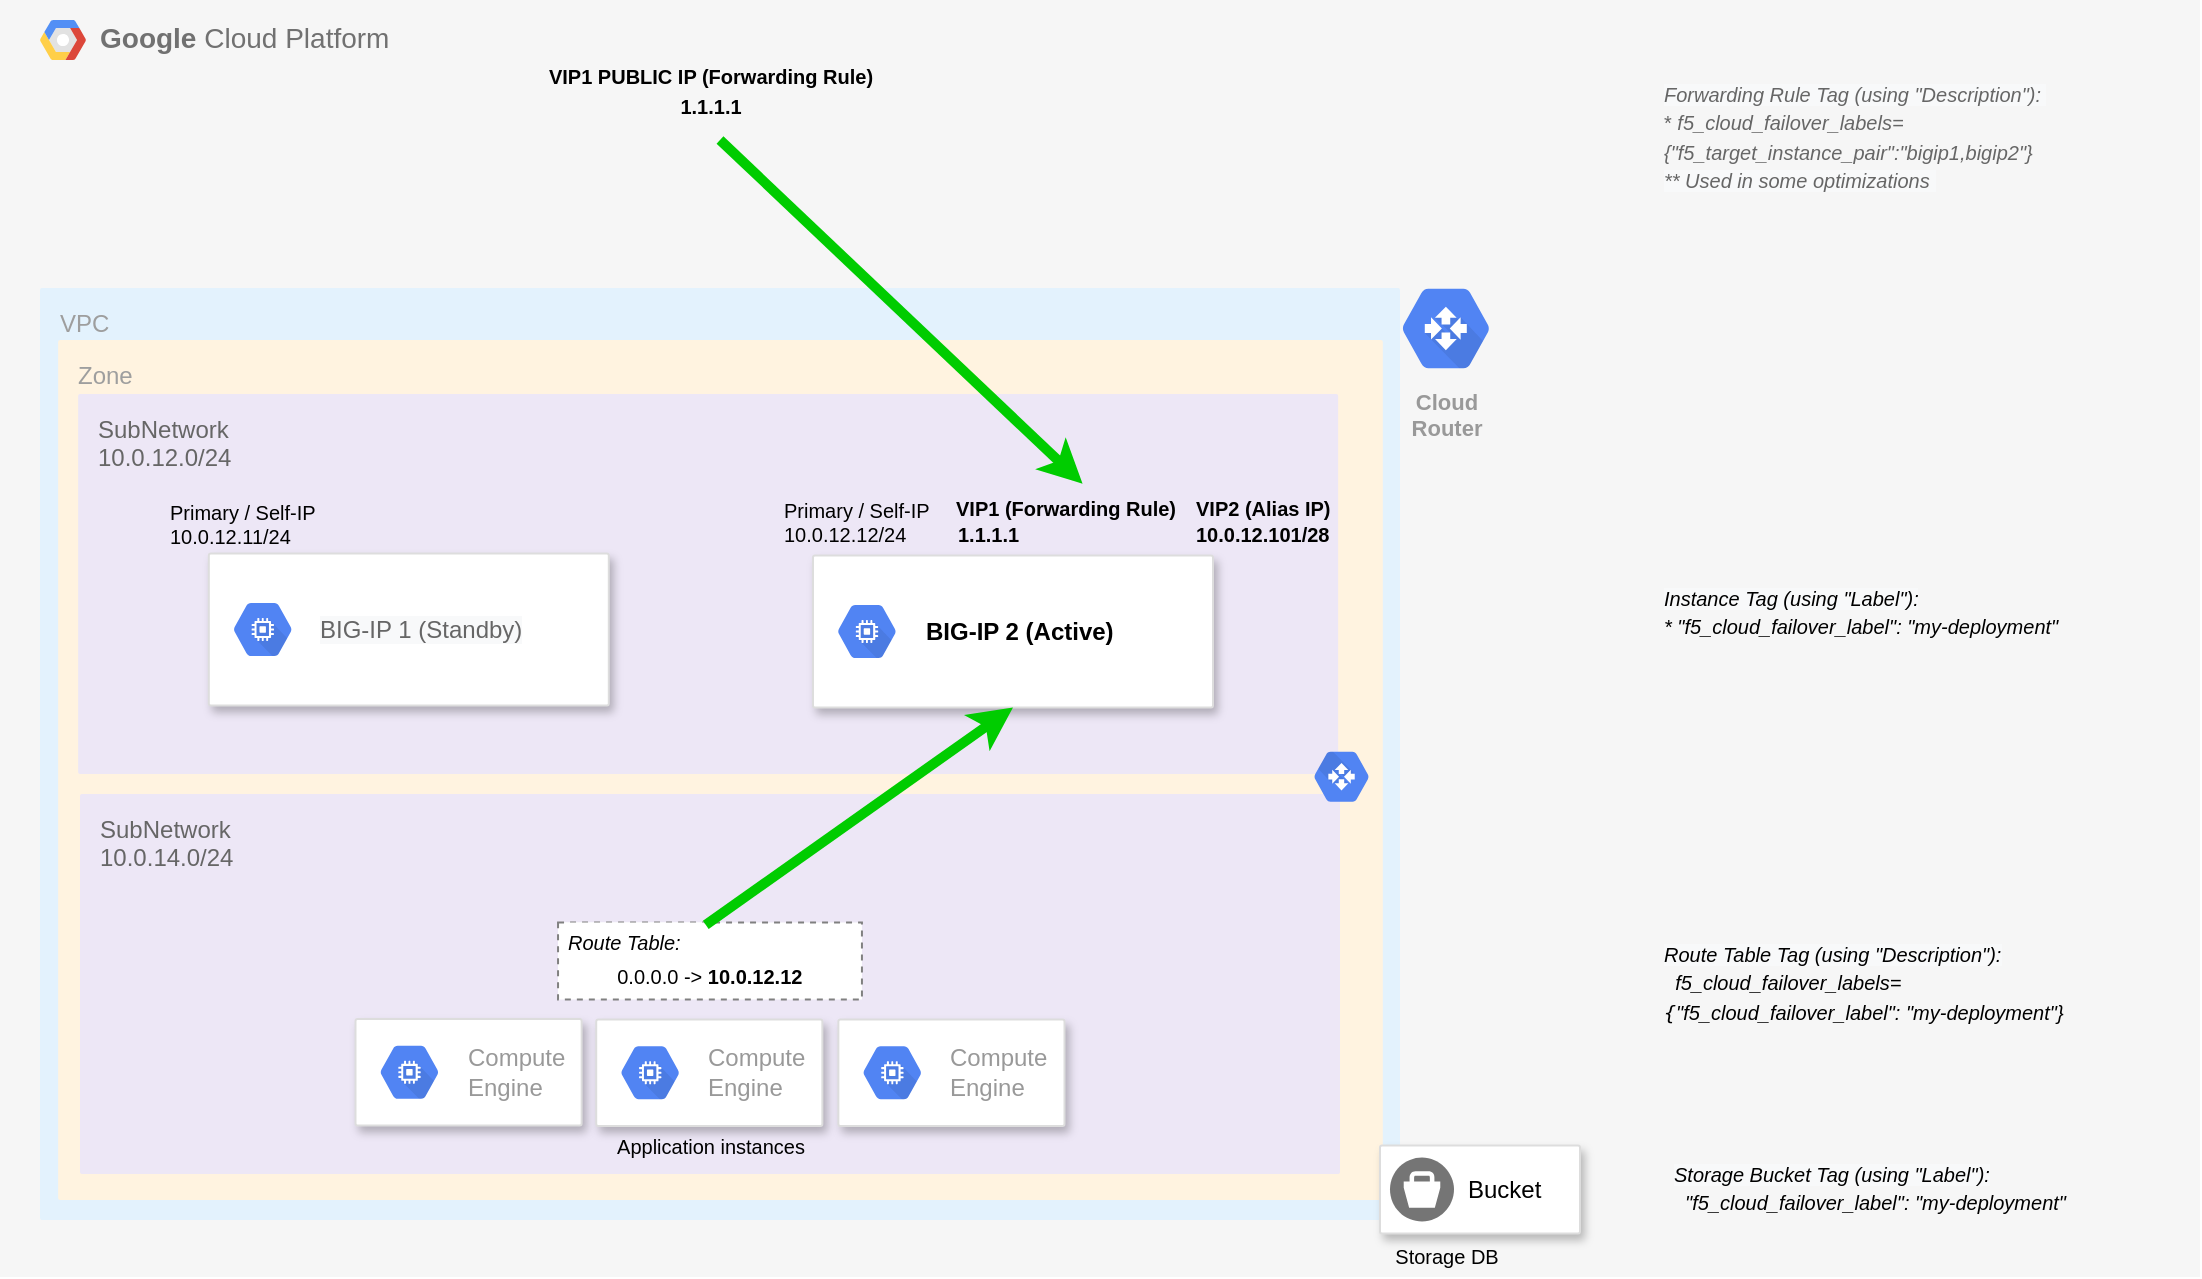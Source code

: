 <mxfile version="13.4.5" type="device"><diagram id="hrUrZuJ2duOs5Gn9yQjz" name="Page-1"><mxGraphModel dx="1106" dy="1709" grid="1" gridSize="10" guides="1" tooltips="1" connect="1" arrows="1" fold="1" page="1" pageScale="1" pageWidth="1100" pageHeight="850" math="0" shadow="0"><root><mxCell id="0"/><mxCell id="1" parent="0"/><mxCell id="L_oeTIUVo5TAKEpqotAu-3" value="&lt;b&gt;Google &lt;/b&gt;Cloud Platform" style="fillColor=#F6F6F6;strokeColor=none;shadow=0;gradientColor=none;fontSize=14;align=left;spacing=10;fontColor=#717171;9E9E9E;verticalAlign=top;spacingTop=-4;fontStyle=0;spacingLeft=40;html=1;" parent="1" vertex="1"><mxGeometry y="-850" width="1100" height="638.5" as="geometry"/></mxCell><mxCell id="L_oeTIUVo5TAKEpqotAu-4" value="" style="shape=mxgraph.gcp2.google_cloud_platform;fillColor=#F6F6F6;strokeColor=none;shadow=0;gradientColor=none;" parent="L_oeTIUVo5TAKEpqotAu-3" vertex="1"><mxGeometry width="23" height="20" relative="1" as="geometry"><mxPoint x="20" y="10" as="offset"/></mxGeometry></mxCell><mxCell id="L_oeTIUVo5TAKEpqotAu-30" value="VPC" style="points=[[0,0,0],[0.25,0,0],[0.5,0,0],[0.75,0,0],[1,0,0],[1,0.25,0],[1,0.5,0],[1,0.75,0],[1,1,0],[0.75,1,0],[0.5,1,0],[0.25,1,0],[0,1,0],[0,0.75,0],[0,0.5,0],[0,0.25,0]];rounded=1;absoluteArcSize=1;arcSize=2;html=1;strokeColor=none;gradientColor=none;shadow=0;dashed=0;fontSize=12;fontColor=#9E9E9E;align=left;verticalAlign=top;spacing=10;spacingTop=-4;fillColor=#E3F2FD;" parent="L_oeTIUVo5TAKEpqotAu-3" vertex="1"><mxGeometry x="20" y="144.03" width="680" height="465.97" as="geometry"/></mxCell><mxCell id="L_oeTIUVo5TAKEpqotAu-31" value="Zone" style="points=[[0,0,0],[0.25,0,0],[0.5,0,0],[0.75,0,0],[1,0,0],[1,0.25,0],[1,0.5,0],[1,0.75,0],[1,1,0],[0.75,1,0],[0.5,1,0],[0.25,1,0],[0,1,0],[0,0.75,0],[0,0.5,0],[0,0.25,0]];rounded=1;absoluteArcSize=1;arcSize=2;html=1;strokeColor=none;gradientColor=none;shadow=0;dashed=0;fontSize=12;fontColor=#9E9E9E;align=left;verticalAlign=top;spacing=10;spacingTop=-4;fillColor=#FFF3E0;" parent="L_oeTIUVo5TAKEpqotAu-30" vertex="1"><mxGeometry width="662.336" height="430" relative="1" as="geometry"><mxPoint x="9.07" y="25.97" as="offset"/></mxGeometry></mxCell><mxCell id="L_oeTIUVo5TAKEpqotAu-32" value="&lt;font color=&quot;#666666&quot;&gt;SubNetwork&lt;br&gt;10.0.12.0/24&lt;/font&gt;" style="points=[[0,0,0],[0.25,0,0],[0.5,0,0],[0.75,0,0],[1,0,0],[1,0.25,0],[1,0.5,0],[1,0.75,0],[1,1,0],[0.75,1,0],[0.5,1,0],[0.25,1,0],[0,1,0],[0,0.75,0],[0,0.5,0],[0,0.25,0]];rounded=1;absoluteArcSize=1;arcSize=2;html=1;strokeColor=none;gradientColor=none;shadow=0;dashed=0;fontSize=12;fontColor=#9E9E9E;align=left;verticalAlign=top;spacing=10;spacingTop=-4;fillColor=#EDE7F6;" parent="L_oeTIUVo5TAKEpqotAu-31" vertex="1"><mxGeometry width="630" height="190" relative="1" as="geometry"><mxPoint x="10" y="27" as="offset"/></mxGeometry></mxCell><mxCell id="ediGheHVM2KDYSFgPZyg-3" value="&lt;font color=&quot;#666666&quot;&gt;SubNetwork&lt;br&gt;10.0.14.0/24&lt;/font&gt;" style="points=[[0,0,0],[0.25,0,0],[0.5,0,0],[0.75,0,0],[1,0,0],[1,0.25,0],[1,0.5,0],[1,0.75,0],[1,1,0],[0.75,1,0],[0.5,1,0],[0.25,1,0],[0,1,0],[0,0.75,0],[0,0.5,0],[0,0.25,0]];rounded=1;absoluteArcSize=1;arcSize=2;html=1;strokeColor=none;gradientColor=none;shadow=0;dashed=0;fontSize=12;fontColor=#9E9E9E;align=left;verticalAlign=top;spacing=10;spacingTop=-4;fillColor=#EDE7F6;" parent="L_oeTIUVo5TAKEpqotAu-31" vertex="1"><mxGeometry x="10.93" y="227" width="630" height="190" as="geometry"/></mxCell><mxCell id="ediGheHVM2KDYSFgPZyg-16" value="&lt;br&gt;" style="html=1;fillColor=#5184F3;strokeColor=none;verticalAlign=top;labelPosition=center;verticalLabelPosition=bottom;align=center;spacingTop=-6;fontSize=11;fontStyle=1;fontColor=#999999;shape=mxgraph.gcp2.hexIcon;prIcon=cloud_router;aspect=fixed;direction=west;" parent="L_oeTIUVo5TAKEpqotAu-31" vertex="1"><mxGeometry x="620.934" y="200.0" width="41.402" height="36.702" as="geometry"/></mxCell><mxCell id="L_oeTIUVo5TAKEpqotAu-59" value="Cloud&#10;Router" style="html=1;fillColor=#5184F3;strokeColor=none;verticalAlign=top;labelPosition=center;verticalLabelPosition=bottom;align=center;spacingTop=-6;fontSize=11;fontStyle=1;fontColor=#999999;shape=mxgraph.gcp2.hexIcon;prIcon=cloud_router" parent="L_oeTIUVo5TAKEpqotAu-3" vertex="1"><mxGeometry x="690" y="135" width="66" height="58.5" as="geometry"/></mxCell><mxCell id="yoABx-35BRIv0o9AAoPa-6" value="" style="shape=image;html=1;verticalAlign=top;verticalLabelPosition=bottom;labelBackgroundColor=#ffffff;imageAspect=0;aspect=fixed;image=https://cdn1.iconfinder.com/data/icons/ios-11-glyphs/30/price_tag-128.png;dashed=1;dashPattern=1 1;strokeColor=#FF0000;strokeWidth=3;fillColor=#E6E6E6;fontColor=#000000;opacity=50;align=left;" parent="L_oeTIUVo5TAKEpqotAu-3" vertex="1"><mxGeometry x="800" y="480.7" width="30" height="30" as="geometry"/></mxCell><mxCell id="yoABx-35BRIv0o9AAoPa-3" value="&lt;font style=&quot;font-size: 10px&quot;&gt;&lt;i&gt;&lt;span style=&quot;color: rgb(0 , 0 , 0) ; font-family: &amp;#34;helvetica&amp;#34; ; font-weight: 400 ; letter-spacing: normal ; text-align: center ; text-indent: 0px ; text-transform: none ; word-spacing: 0px ; background-color: rgb(248 , 249 , 250)&quot;&gt;Storage Bucket Tag (using &quot;Label&quot;): &lt;br&gt;&lt;/span&gt;&lt;span style=&quot;font-family: &amp;#34;helvetica&amp;#34; ; text-align: center&quot;&gt;&amp;nbsp; &quot;f5_cloud_failover_label&quot;: &quot;my-deployment&quot;&lt;/span&gt;&lt;/i&gt;&lt;/font&gt;" style="text;whiteSpace=wrap;html=1;fontColor=#000000;" parent="L_oeTIUVo5TAKEpqotAu-3" vertex="1"><mxGeometry x="834.5" y="572.75" width="214.41" height="34" as="geometry"/></mxCell><mxCell id="L_oeTIUVo5TAKEpqotAu-99" value="&lt;font style=&quot;font-size: 10px&quot;&gt;&lt;b&gt;VIP1 PUBLIC IP (Forwarding Rule)&lt;br&gt;1.1.1.1&lt;/b&gt;&lt;br&gt;&lt;/font&gt;" style="text;html=1;align=center;verticalAlign=middle;resizable=0;points=[];autosize=1;" parent="L_oeTIUVo5TAKEpqotAu-3" vertex="1"><mxGeometry x="265.004" y="30" width="180" height="30" as="geometry"/></mxCell><mxCell id="veZG__Dy6hjF33BgE7It-4" value="&lt;font&gt;&lt;font color=&quot;#666666&quot;&gt;&lt;i style=&quot;font-size: 10px ; font-family: &amp;#34;helvetica&amp;#34; ; font-weight: 400 ; letter-spacing: normal ; text-align: center ; text-indent: 0px ; text-transform: none ; word-spacing: 0px ; background-color: rgb(248 , 249 , 250)&quot;&gt;Forwarding Rule Tag (using &quot;Description&quot;):&amp;nbsp;&lt;br&gt;&lt;/i&gt;&lt;span style=&quot;font-family: &amp;#34;calibri&amp;#34; , sans-serif&quot;&gt;&lt;font style=&quot;font-size: 10px&quot;&gt;* &lt;i&gt;&lt;font&gt;f5_cloud_failover_labels={&quot;f5_target_instance_pair&quot;:&quot;bigip1,bigip2&quot;}&lt;br&gt;&lt;/font&gt;&lt;/i&gt;&lt;/font&gt;&lt;/span&gt;&lt;/font&gt;&lt;i style=&quot;font-size: 10px ; font-family: &amp;#34;helvetica&amp;#34; ; font-weight: 400 ; letter-spacing: normal ; text-align: center ; text-indent: 0px ; text-transform: none ; word-spacing: 0px ; background-color: rgb(248 , 249 , 250)&quot;&gt;&lt;font color=&quot;#666666&quot;&gt;** Used in some optimizations&amp;nbsp;&lt;/font&gt;&lt;br&gt;&lt;/i&gt;&lt;/font&gt;" style="text;whiteSpace=wrap;html=1;fontColor=#000000;" parent="L_oeTIUVo5TAKEpqotAu-3" vertex="1"><mxGeometry x="830" y="32.53" width="250" height="53" as="geometry"/></mxCell><mxCell id="veZG__Dy6hjF33BgE7It-5" value="" style="shape=image;html=1;verticalAlign=top;verticalLabelPosition=bottom;labelBackgroundColor=#ffffff;imageAspect=0;aspect=fixed;image=https://cdn1.iconfinder.com/data/icons/ios-11-glyphs/30/price_tag-128.png;dashed=1;dashPattern=1 1;strokeColor=#FF0000;strokeWidth=3;fillColor=#E6E6E6;fontColor=#000000;opacity=30;align=left;gradientColor=none;" parent="L_oeTIUVo5TAKEpqotAu-3" vertex="1"><mxGeometry x="800" y="49.03" width="31.5" height="31.5" as="geometry"/></mxCell><mxCell id="yoABx-35BRIv0o9AAoPa-1" value="&lt;font style=&quot;font-size: 10px&quot;&gt;&lt;i style=&quot;color: rgb(0 , 0 , 0) ; font-family: &amp;#34;helvetica&amp;#34; ; font-weight: 400 ; letter-spacing: normal ; text-align: center ; text-indent: 0px ; text-transform: none ; word-spacing: 0px ; background-color: rgb(248 , 249 , 250)&quot;&gt;Instance Tag (using &quot;Label&quot;): &lt;br&gt;&lt;/i&gt;&lt;i style=&quot;font-family: &amp;#34;helvetica&amp;#34; ; text-align: center&quot;&gt;* &quot;f5_cloud_failover_label&quot;: &quot;my-deployment&quot;&lt;/i&gt;&lt;br&gt;&lt;/font&gt;" style="text;whiteSpace=wrap;html=1;fontColor=#000000;" parent="1" vertex="1"><mxGeometry x="830" y="-565.25" width="250" height="53" as="geometry"/></mxCell><mxCell id="yoABx-35BRIv0o9AAoPa-5" value="" style="shape=image;html=1;verticalAlign=top;verticalLabelPosition=bottom;labelBackgroundColor=#ffffff;imageAspect=0;aspect=fixed;image=https://cdn1.iconfinder.com/data/icons/ios-11-glyphs/30/price_tag-128.png;dashed=1;dashPattern=1 1;strokeColor=#FF0000;strokeWidth=3;fillColor=#E6E6E6;fontColor=#000000;opacity=50;align=left;gradientColor=none;" parent="1" vertex="1"><mxGeometry x="800" y="-548.75" width="31.5" height="31.5" as="geometry"/></mxCell><mxCell id="yoABx-35BRIv0o9AAoPa-7" value="" style="shape=image;html=1;verticalAlign=top;verticalLabelPosition=bottom;labelBackgroundColor=#ffffff;imageAspect=0;aspect=fixed;image=https://cdn1.iconfinder.com/data/icons/ios-11-glyphs/30/price_tag-128.png;dashed=1;dashPattern=1 1;strokeColor=#FF0000;strokeWidth=3;fillColor=#E6E6E6;fontColor=#000000;opacity=50;align=left;" parent="1" vertex="1"><mxGeometry x="804.5" y="-267.25" width="30" height="30" as="geometry"/></mxCell><mxCell id="yoABx-35BRIv0o9AAoPa-27" value="&lt;font style=&quot;font-size: 10px&quot;&gt;10.0.12.11/24&lt;/font&gt;" style="text;html=1;align=left;verticalAlign=middle;resizable=0;points=[];autosize=1;" parent="1" vertex="1"><mxGeometry x="83.054" y="-592.251" width="80" height="20" as="geometry"/></mxCell><mxCell id="yoABx-35BRIv0o9AAoPa-28" value="&lt;font style=&quot;font-size: 10px&quot;&gt;Primary / Self-IP&lt;/font&gt;" style="text;html=1;align=left;verticalAlign=middle;resizable=0;points=[];autosize=1;" parent="1" vertex="1"><mxGeometry x="83.054" y="-604.251" width="90" height="20" as="geometry"/></mxCell><mxCell id="91NwgtRq-eiDRDOdWfjr-1" value="&lt;font style=&quot;font-size: 10px&quot;&gt;10.0.12.12/24&lt;/font&gt;" style="text;html=1;align=left;verticalAlign=middle;resizable=0;points=[];autosize=1;" parent="1" vertex="1"><mxGeometry x="390.004" y="-593.251" width="80" height="20" as="geometry"/></mxCell><mxCell id="91NwgtRq-eiDRDOdWfjr-2" value="&lt;font style=&quot;font-size: 10px&quot;&gt;Primary / Self-IP&lt;/font&gt;" style="text;html=1;align=left;verticalAlign=middle;resizable=0;points=[];autosize=1;" parent="1" vertex="1"><mxGeometry x="390.004" y="-605.251" width="90" height="20" as="geometry"/></mxCell><mxCell id="2fGyqbVM6zwhwI8izx7y-2" value="&lt;font style=&quot;font-size: 10px&quot;&gt;Storage DB&lt;/font&gt;" style="text;html=1;align=center;verticalAlign=middle;resizable=0;points=[];autosize=1;" parent="1" vertex="1"><mxGeometry x="687.844" y="-231.501" width="70" height="20" as="geometry"/></mxCell><mxCell id="L_oeTIUVo5TAKEpqotAu-9" value="" style="strokeColor=#dddddd;shadow=1;strokeWidth=1;rounded=1;absoluteArcSize=1;arcSize=2;" parent="1" vertex="1"><mxGeometry x="690" y="-277.25" width="100" height="44" as="geometry"/></mxCell><mxCell id="L_oeTIUVo5TAKEpqotAu-10" value="Bucket" style="dashed=0;connectable=0;html=1;fillColor=#757575;strokeColor=none;shape=mxgraph.gcp2.bucket;part=1;labelPosition=right;verticalLabelPosition=middle;align=left;verticalAlign=middle;spacingLeft=5;fontSize=12;" parent="L_oeTIUVo5TAKEpqotAu-9" vertex="1"><mxGeometry y="0.5" width="32" height="32" relative="1" as="geometry"><mxPoint x="5" y="-16" as="offset"/></mxGeometry></mxCell><mxCell id="L_oeTIUVo5TAKEpqotAu-47" value="" style="strokeColor=#dddddd;shadow=1;strokeWidth=1;rounded=1;absoluteArcSize=1;arcSize=2;fontStyle=1" parent="1" vertex="1"><mxGeometry x="406.5" y="-572.25" width="200" height="76" as="geometry"/></mxCell><mxCell id="L_oeTIUVo5TAKEpqotAu-48" value="&lt;b&gt;&lt;font color=&quot;#000000&quot;&gt;BIG-IP 2 (Active)&lt;/font&gt;&lt;/b&gt;" style="dashed=0;connectable=0;html=1;fillColor=#5184F3;strokeColor=none;shape=mxgraph.gcp2.hexIcon;prIcon=compute_engine;part=1;labelPosition=right;verticalLabelPosition=middle;align=left;verticalAlign=middle;spacingLeft=5;fontColor=#999999;fontSize=12;" parent="L_oeTIUVo5TAKEpqotAu-47" vertex="1"><mxGeometry y="0.5" width="44" height="39" relative="1" as="geometry"><mxPoint x="5" y="-19.5" as="offset"/></mxGeometry></mxCell><mxCell id="L_oeTIUVo5TAKEpqotAu-93" value="&lt;font style=&quot;font-size: 10px&quot;&gt;&lt;span style=&quot;font-style: italic ; color: rgb(0 , 0 , 0) ; font-family: &amp;#34;helvetica&amp;#34; ; font-weight: 400 ; letter-spacing: normal ; text-align: center ; text-indent: 0px ; text-transform: none ; word-spacing: 0px ; background-color: rgb(248 , 249 , 250)&quot;&gt;Route Table Tag (using &quot;Description&quot;): &lt;br&gt;&lt;/span&gt;&lt;i&gt;&lt;span style=&quot;font-family: &amp;#34;helvetica&amp;#34; ; text-align: center&quot;&gt;&amp;nbsp;&amp;nbsp;&lt;/span&gt;&lt;code&gt;&lt;span class=&quot;s2&quot;&gt;&lt;font face=&quot;Helvetica&quot;&gt;f5_cloud_failover_labels=&lt;/font&gt;{&lt;/span&gt;&lt;/code&gt;&lt;span style=&quot;font-family: &amp;#34;helvetica&amp;#34; ; text-align: center&quot;&gt;&quot;f5_cloud_failover_label&quot;: &quot;my-deployment&quot;}&lt;/span&gt;&lt;/i&gt;&lt;/font&gt;" style="text;whiteSpace=wrap;html=1;fontColor=#000000;" parent="1" vertex="1"><mxGeometry x="830" y="-386.55" width="214.41" height="59.3" as="geometry"/></mxCell><mxCell id="ediGheHVM2KDYSFgPZyg-1" value="" style="strokeColor=#dddddd;shadow=1;strokeWidth=1;rounded=1;absoluteArcSize=1;arcSize=2;" parent="1" vertex="1"><mxGeometry x="104.4" y="-573.25" width="200" height="76" as="geometry"/></mxCell><mxCell id="ediGheHVM2KDYSFgPZyg-2" value="&lt;meta charset=&quot;utf-8&quot;&gt;&lt;span style=&quot;color: rgb(102, 102, 102); font-family: helvetica; font-size: 12px; font-style: normal; font-weight: 400; letter-spacing: normal; text-align: left; text-indent: 0px; text-transform: none; word-spacing: 0px; background-color: rgb(248, 249, 250); display: inline; float: none;&quot;&gt;BIG-IP 1 (Standby)&lt;/span&gt;" style="dashed=0;connectable=0;html=1;fillColor=#5184F3;strokeColor=none;shape=mxgraph.gcp2.hexIcon;prIcon=compute_engine;part=1;labelPosition=right;verticalLabelPosition=middle;align=left;verticalAlign=middle;spacingLeft=5;fontColor=#999999;fontSize=12;" parent="ediGheHVM2KDYSFgPZyg-1" vertex="1"><mxGeometry y="0.5" width="44" height="39" relative="1" as="geometry"><mxPoint x="5" y="-19.5" as="offset"/></mxGeometry></mxCell><mxCell id="ediGheHVM2KDYSFgPZyg-5" value="" style="strokeColor=#dddddd;shadow=1;strokeWidth=1;rounded=1;absoluteArcSize=1;arcSize=2;" parent="1" vertex="1"><mxGeometry x="177.75" y="-340.47" width="113.07" height="53.22" as="geometry"/></mxCell><mxCell id="ediGheHVM2KDYSFgPZyg-6" value="Compute&#10;Engine" style="dashed=0;connectable=0;html=1;fillColor=#5184F3;strokeColor=none;shape=mxgraph.gcp2.hexIcon;prIcon=compute_engine;part=1;labelPosition=right;verticalLabelPosition=middle;align=left;verticalAlign=middle;spacingLeft=5;fontColor=#999999;fontSize=12;" parent="ediGheHVM2KDYSFgPZyg-5" vertex="1"><mxGeometry y="0.5" width="44" height="39" relative="1" as="geometry"><mxPoint x="5" y="-19.5" as="offset"/></mxGeometry></mxCell><mxCell id="ediGheHVM2KDYSFgPZyg-7" value="&lt;font style=&quot;font-size: 10px&quot;&gt;Application instances&lt;/font&gt;" style="text;html=1;align=center;verticalAlign=middle;resizable=0;points=[];autosize=1;" parent="1" vertex="1"><mxGeometry x="300.004" y="-287.251" width="110" height="20" as="geometry"/></mxCell><mxCell id="ediGheHVM2KDYSFgPZyg-8" value="" style="strokeColor=#dddddd;shadow=1;strokeWidth=1;rounded=1;absoluteArcSize=1;arcSize=2;" parent="1" vertex="1"><mxGeometry x="298.11" y="-340.25" width="113.07" height="53.22" as="geometry"/></mxCell><mxCell id="ediGheHVM2KDYSFgPZyg-9" value="Compute&#10;Engine" style="dashed=0;connectable=0;html=1;fillColor=#5184F3;strokeColor=none;shape=mxgraph.gcp2.hexIcon;prIcon=compute_engine;part=1;labelPosition=right;verticalLabelPosition=middle;align=left;verticalAlign=middle;spacingLeft=5;fontColor=#999999;fontSize=12;" parent="ediGheHVM2KDYSFgPZyg-8" vertex="1"><mxGeometry y="0.5" width="44" height="39" relative="1" as="geometry"><mxPoint x="5" y="-19.5" as="offset"/></mxGeometry></mxCell><mxCell id="ediGheHVM2KDYSFgPZyg-10" value="" style="strokeColor=#dddddd;shadow=1;strokeWidth=1;rounded=1;absoluteArcSize=1;arcSize=2;" parent="1" vertex="1"><mxGeometry x="419.18" y="-340.25" width="113.07" height="53.22" as="geometry"/></mxCell><mxCell id="ediGheHVM2KDYSFgPZyg-11" value="Compute&#10;Engine" style="dashed=0;connectable=0;html=1;fillColor=#5184F3;strokeColor=none;shape=mxgraph.gcp2.hexIcon;prIcon=compute_engine;part=1;labelPosition=right;verticalLabelPosition=middle;align=left;verticalAlign=middle;spacingLeft=5;fontColor=#999999;fontSize=12;" parent="ediGheHVM2KDYSFgPZyg-10" vertex="1"><mxGeometry y="0.5" width="44" height="39" relative="1" as="geometry"><mxPoint x="5" y="-19.5" as="offset"/></mxGeometry></mxCell><mxCell id="ediGheHVM2KDYSFgPZyg-12" value="" style="rounded=0;whiteSpace=wrap;html=1;dashed=1;strokeColor=#808080;" parent="1" vertex="1"><mxGeometry x="279.02" y="-388.75" width="151.95" height="38.5" as="geometry"/></mxCell><mxCell id="ediGheHVM2KDYSFgPZyg-13" value="&lt;font style=&quot;font-size: 10px&quot;&gt;&lt;i&gt;Route Table:&lt;/i&gt;&lt;/font&gt;" style="text;html=1;align=left;verticalAlign=middle;resizable=0;points=[];autosize=1;fillColor=#ffffff;" parent="1" vertex="1"><mxGeometry x="282.314" y="-388.751" width="70" height="20" as="geometry"/></mxCell><mxCell id="ediGheHVM2KDYSFgPZyg-14" value="&lt;font style=&quot;font-size: 10px&quot;&gt;&amp;nbsp; 0.0.0.0&lt;/font&gt;&lt;font style=&quot;font-size: 10px&quot;&gt; -&amp;gt; &lt;b&gt;10.0.12.12&amp;nbsp;&lt;/b&gt;&lt;/font&gt;" style="text;html=1;align=center;verticalAlign=middle;resizable=0;points=[];autosize=1;fillColor=#ffffff;" parent="1" vertex="1"><mxGeometry x="292.764" y="-372.251" width="120" height="20" as="geometry"/></mxCell><mxCell id="MDKtnnYZdxC3JgCum1dQ-2" value="&lt;font style=&quot;font-size: 10px&quot;&gt;&lt;span&gt;1.1.1.1&lt;/span&gt;&lt;/font&gt;" style="text;html=1;align=left;verticalAlign=middle;resizable=0;points=[];autosize=1;fontStyle=1" vertex="1" parent="1"><mxGeometry x="477.294" y="-593.251" width="50" height="20" as="geometry"/></mxCell><mxCell id="MDKtnnYZdxC3JgCum1dQ-3" value="&lt;font style=&quot;font-size: 10px&quot;&gt;&lt;span&gt;VIP1 (Forwarding Rule)&lt;/span&gt;&lt;/font&gt;" style="text;html=1;align=left;verticalAlign=middle;resizable=0;points=[];autosize=1;fontStyle=1" vertex="1" parent="1"><mxGeometry x="476.294" y="-606.251" width="130" height="20" as="geometry"/></mxCell><mxCell id="MDKtnnYZdxC3JgCum1dQ-4" value="&lt;font style=&quot;font-size: 10px&quot;&gt;&lt;span&gt;VIP2 (Alias IP)&lt;/span&gt;&lt;/font&gt;" style="text;html=1;align=left;verticalAlign=middle;resizable=0;points=[];autosize=1;fontStyle=1" vertex="1" parent="1"><mxGeometry x="596.294" y="-606.251" width="80" height="20" as="geometry"/></mxCell><mxCell id="MDKtnnYZdxC3JgCum1dQ-5" value="&lt;font style=&quot;font-size: 10px&quot;&gt;&lt;span&gt;10.0.12.101/28&lt;/span&gt;&lt;/font&gt;" style="text;html=1;align=left;verticalAlign=middle;resizable=0;points=[];autosize=1;fontStyle=1" vertex="1" parent="1"><mxGeometry x="596.294" y="-593.251" width="80" height="20" as="geometry"/></mxCell><mxCell id="MDKtnnYZdxC3JgCum1dQ-6" value="" style="endArrow=classic;html=1;strokeColor=#00CC00;strokeWidth=5;exitX=1.008;exitY=0.058;exitDx=0;exitDy=0;exitPerimeter=0;entryX=0.5;entryY=1;entryDx=0;entryDy=0;" edge="1" parent="1" target="L_oeTIUVo5TAKEpqotAu-47"><mxGeometry width="50" height="50" relative="1" as="geometry"><mxPoint x="352.884" y="-387.591" as="sourcePoint"/><mxPoint x="505.844" y="-452.627" as="targetPoint"/></mxGeometry></mxCell><mxCell id="MDKtnnYZdxC3JgCum1dQ-7" value="" style="endArrow=classic;html=1;entryX=0.5;entryY=-0.094;entryDx=0;entryDy=0;entryPerimeter=0;strokeColor=#00CC00;strokeWidth=5;gradientColor=none;" edge="1" parent="1"><mxGeometry width="50" height="50" relative="1" as="geometry"><mxPoint x="360" y="-780" as="sourcePoint"/><mxPoint x="541.294" y="-608.131" as="targetPoint"/></mxGeometry></mxCell></root></mxGraphModel></diagram></mxfile>
